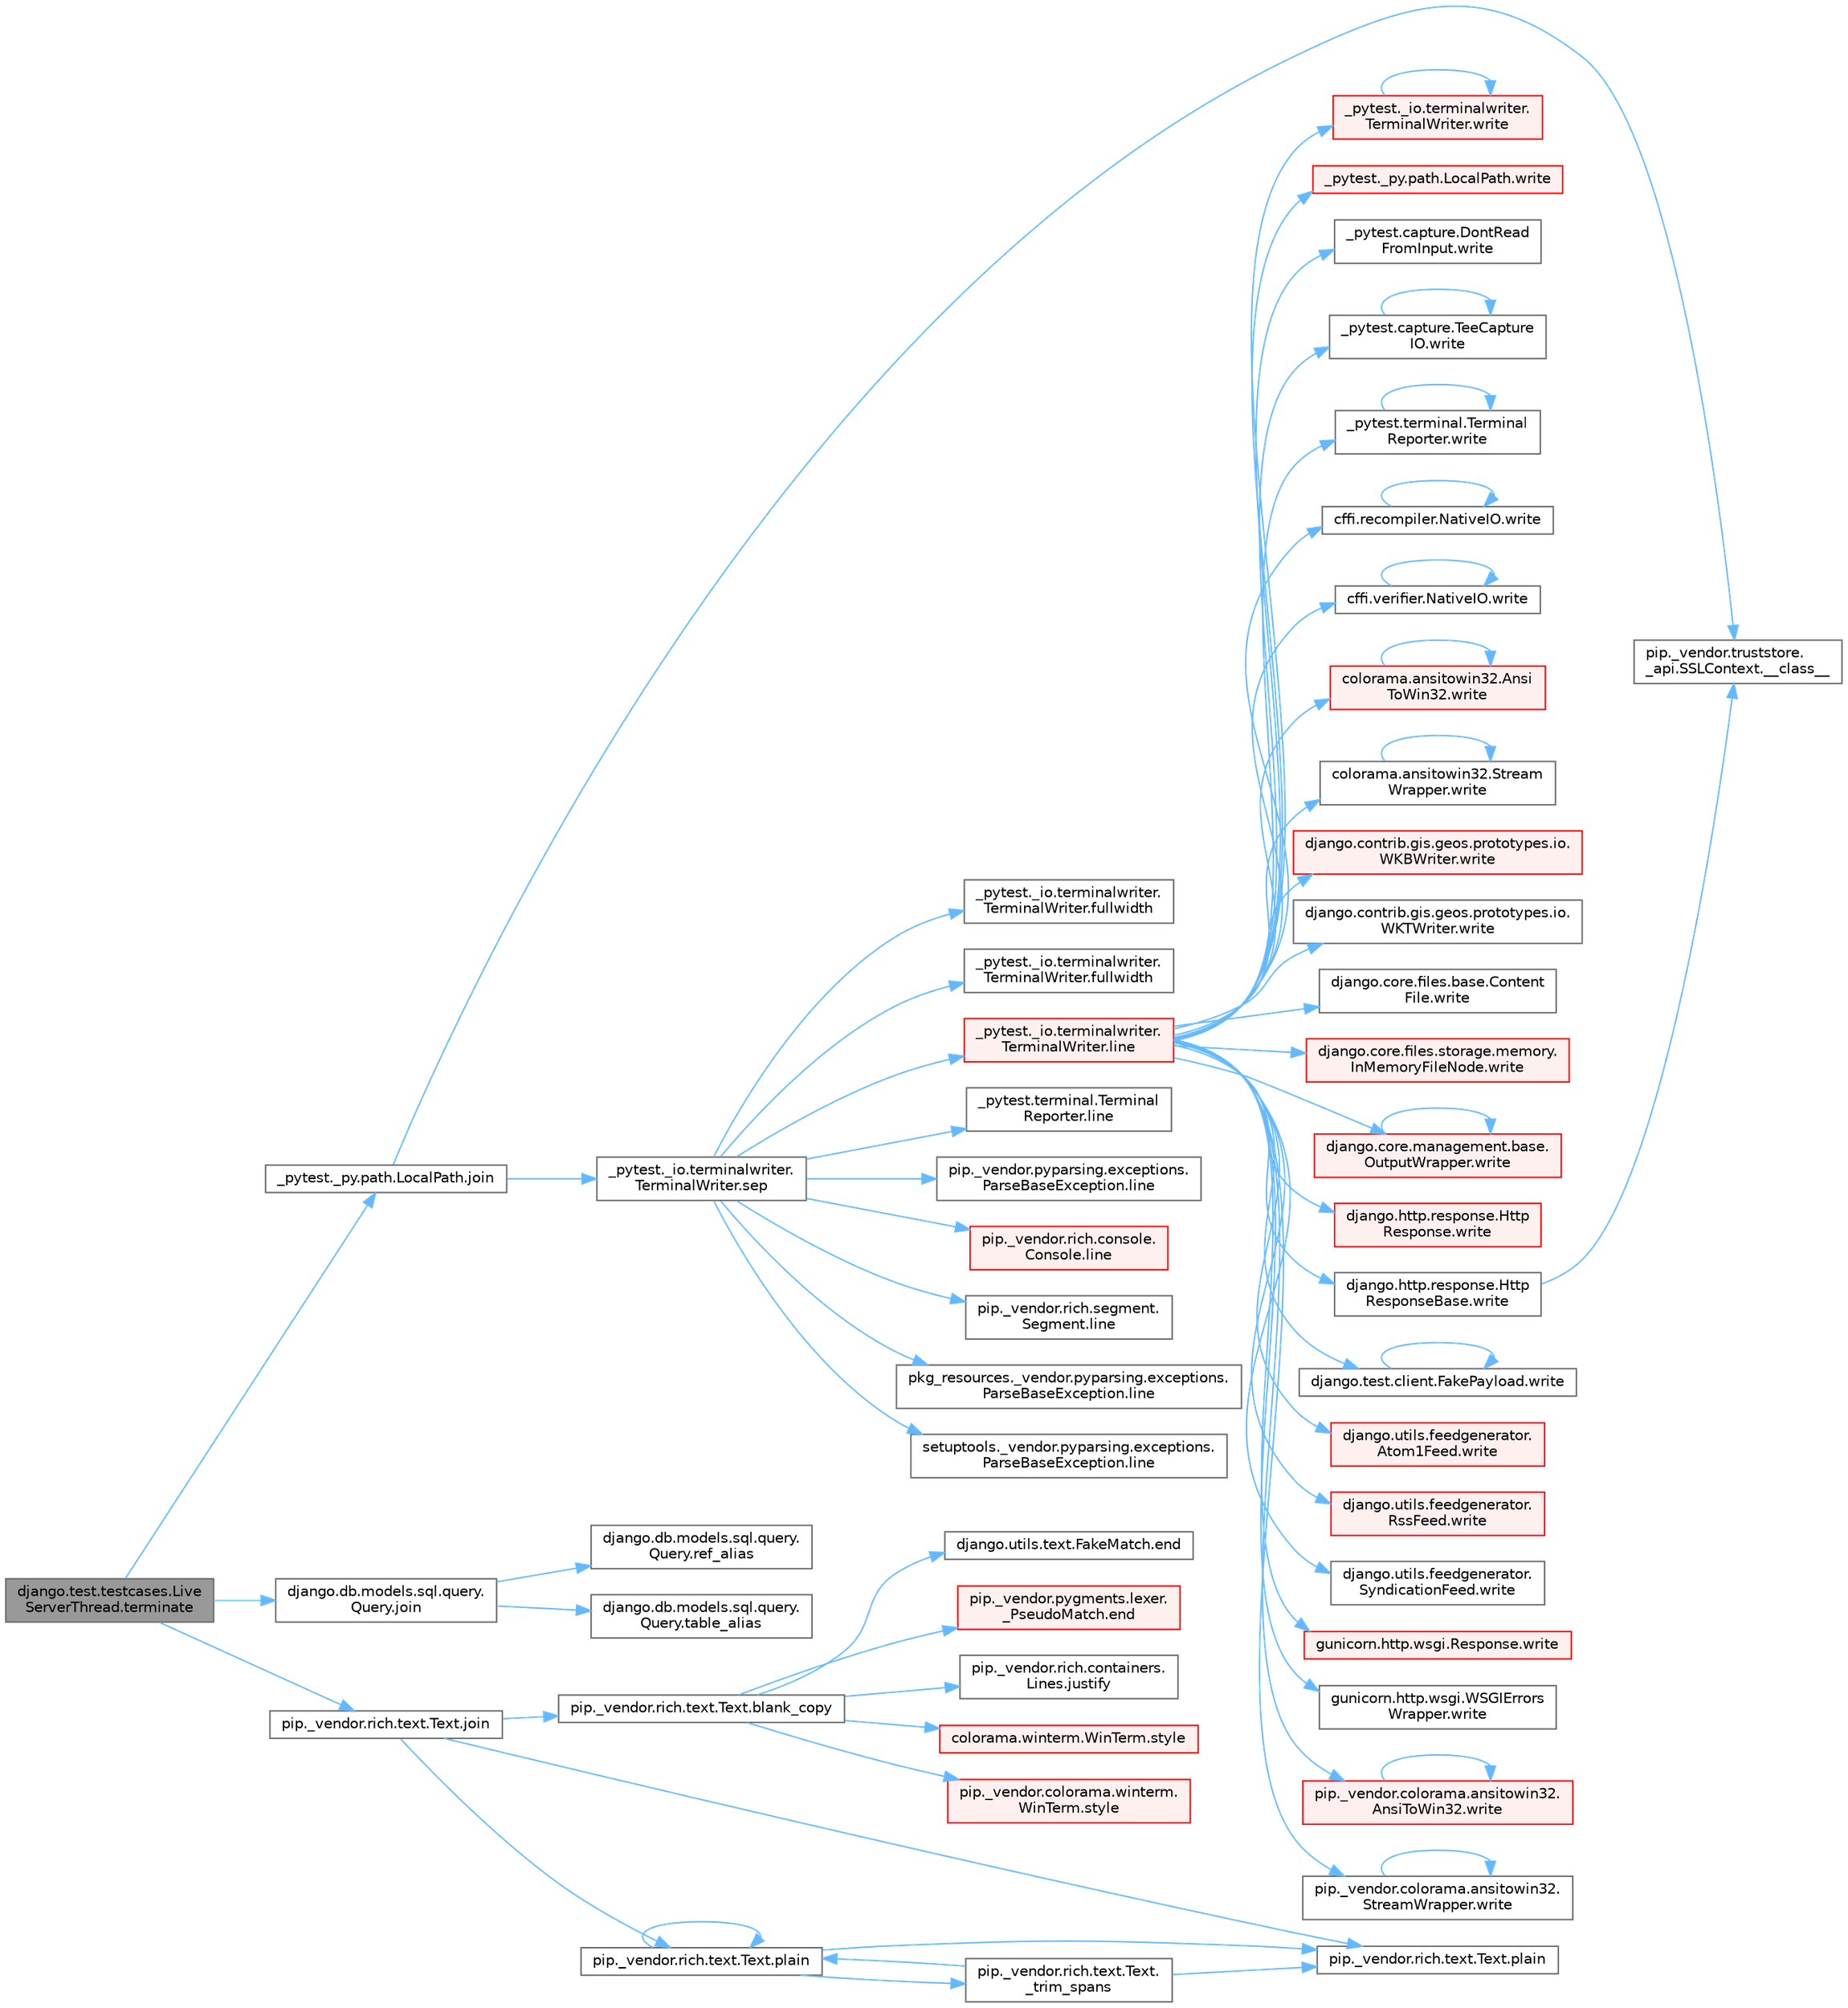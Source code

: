 digraph "django.test.testcases.LiveServerThread.terminate"
{
 // LATEX_PDF_SIZE
  bgcolor="transparent";
  edge [fontname=Helvetica,fontsize=10,labelfontname=Helvetica,labelfontsize=10];
  node [fontname=Helvetica,fontsize=10,shape=box,height=0.2,width=0.4];
  rankdir="LR";
  Node1 [id="Node000001",label="django.test.testcases.Live\lServerThread.terminate",height=0.2,width=0.4,color="gray40", fillcolor="grey60", style="filled", fontcolor="black",tooltip=" "];
  Node1 -> Node2 [id="edge1_Node000001_Node000002",color="steelblue1",style="solid",tooltip=" "];
  Node2 [id="Node000002",label="_pytest._py.path.LocalPath.join",height=0.2,width=0.4,color="grey40", fillcolor="white", style="filled",URL="$class__pytest_1_1__py_1_1path_1_1_local_path.html#a6be3338a27ff92bdb40fa2d895a8e88b",tooltip=" "];
  Node2 -> Node3 [id="edge2_Node000002_Node000003",color="steelblue1",style="solid",tooltip=" "];
  Node3 [id="Node000003",label="pip._vendor.truststore.\l_api.SSLContext.__class__",height=0.2,width=0.4,color="grey40", fillcolor="white", style="filled",URL="$classpip_1_1__vendor_1_1truststore_1_1__api_1_1_s_s_l_context.html#a530861514f31eabaa3f513557d6e66de",tooltip=" "];
  Node2 -> Node4 [id="edge3_Node000002_Node000004",color="steelblue1",style="solid",tooltip=" "];
  Node4 [id="Node000004",label="_pytest._io.terminalwriter.\lTerminalWriter.sep",height=0.2,width=0.4,color="grey40", fillcolor="white", style="filled",URL="$class__pytest_1_1__io_1_1terminalwriter_1_1_terminal_writer.html#a9825789953e583960848896c7c201fb8",tooltip=" "];
  Node4 -> Node5 [id="edge4_Node000004_Node000005",color="steelblue1",style="solid",tooltip=" "];
  Node5 [id="Node000005",label="_pytest._io.terminalwriter.\lTerminalWriter.fullwidth",height=0.2,width=0.4,color="grey40", fillcolor="white", style="filled",URL="$class__pytest_1_1__io_1_1terminalwriter_1_1_terminal_writer.html#ae50311a0eabdbd82576186c911df75e1",tooltip=" "];
  Node4 -> Node6 [id="edge5_Node000004_Node000006",color="steelblue1",style="solid",tooltip=" "];
  Node6 [id="Node000006",label="_pytest._io.terminalwriter.\lTerminalWriter.fullwidth",height=0.2,width=0.4,color="grey40", fillcolor="white", style="filled",URL="$class__pytest_1_1__io_1_1terminalwriter_1_1_terminal_writer.html#af76e8737ba6755dc0b6ac47f6737fac9",tooltip=" "];
  Node4 -> Node7 [id="edge6_Node000004_Node000007",color="steelblue1",style="solid",tooltip=" "];
  Node7 [id="Node000007",label="_pytest._io.terminalwriter.\lTerminalWriter.line",height=0.2,width=0.4,color="red", fillcolor="#FFF0F0", style="filled",URL="$class__pytest_1_1__io_1_1terminalwriter_1_1_terminal_writer.html#a70c206b6c71b946771673c95d93d5d5a",tooltip=" "];
  Node7 -> Node8 [id="edge7_Node000007_Node000008",color="steelblue1",style="solid",tooltip=" "];
  Node8 [id="Node000008",label="_pytest._io.terminalwriter.\lTerminalWriter.write",height=0.2,width=0.4,color="red", fillcolor="#FFF0F0", style="filled",URL="$class__pytest_1_1__io_1_1terminalwriter_1_1_terminal_writer.html#ab011b237aec5bafbe3761ee6eceaa5b1",tooltip=" "];
  Node8 -> Node8 [id="edge8_Node000008_Node000008",color="steelblue1",style="solid",tooltip=" "];
  Node7 -> Node2376 [id="edge9_Node000007_Node002376",color="steelblue1",style="solid",tooltip=" "];
  Node2376 [id="Node002376",label="_pytest._py.path.LocalPath.write",height=0.2,width=0.4,color="red", fillcolor="#FFF0F0", style="filled",URL="$class__pytest_1_1__py_1_1path_1_1_local_path.html#a8f782fcf3e7b991a42259724f3d25de2",tooltip=" "];
  Node7 -> Node2405 [id="edge10_Node000007_Node002405",color="steelblue1",style="solid",tooltip=" "];
  Node2405 [id="Node002405",label="_pytest.capture.DontRead\lFromInput.write",height=0.2,width=0.4,color="grey40", fillcolor="white", style="filled",URL="$class__pytest_1_1capture_1_1_dont_read_from_input.html#a406eef5fc6e2a689e4095b418e34258e",tooltip=" "];
  Node7 -> Node2406 [id="edge11_Node000007_Node002406",color="steelblue1",style="solid",tooltip=" "];
  Node2406 [id="Node002406",label="_pytest.capture.TeeCapture\lIO.write",height=0.2,width=0.4,color="grey40", fillcolor="white", style="filled",URL="$class__pytest_1_1capture_1_1_tee_capture_i_o.html#ad2ae68f89adb705539b1f510ac1d2a06",tooltip=" "];
  Node2406 -> Node2406 [id="edge12_Node002406_Node002406",color="steelblue1",style="solid",tooltip=" "];
  Node7 -> Node2407 [id="edge13_Node000007_Node002407",color="steelblue1",style="solid",tooltip=" "];
  Node2407 [id="Node002407",label="_pytest.terminal.Terminal\lReporter.write",height=0.2,width=0.4,color="grey40", fillcolor="white", style="filled",URL="$class__pytest_1_1terminal_1_1_terminal_reporter.html#a6a83fce851fa9dfdc476bc6fb0d4595b",tooltip=" "];
  Node2407 -> Node2407 [id="edge14_Node002407_Node002407",color="steelblue1",style="solid",tooltip=" "];
  Node7 -> Node2408 [id="edge15_Node000007_Node002408",color="steelblue1",style="solid",tooltip=" "];
  Node2408 [id="Node002408",label="cffi.recompiler.NativeIO.write",height=0.2,width=0.4,color="grey40", fillcolor="white", style="filled",URL="$classcffi_1_1recompiler_1_1_native_i_o.html#a179e7b41f653f51024a2cc98ad72cbbe",tooltip=" "];
  Node2408 -> Node2408 [id="edge16_Node002408_Node002408",color="steelblue1",style="solid",tooltip=" "];
  Node7 -> Node2409 [id="edge17_Node000007_Node002409",color="steelblue1",style="solid",tooltip=" "];
  Node2409 [id="Node002409",label="cffi.verifier.NativeIO.write",height=0.2,width=0.4,color="grey40", fillcolor="white", style="filled",URL="$classcffi_1_1verifier_1_1_native_i_o.html#a9f02f1e437c53293db7389ce253ee238",tooltip=" "];
  Node2409 -> Node2409 [id="edge18_Node002409_Node002409",color="steelblue1",style="solid",tooltip=" "];
  Node7 -> Node2410 [id="edge19_Node000007_Node002410",color="steelblue1",style="solid",tooltip=" "];
  Node2410 [id="Node002410",label="colorama.ansitowin32.Ansi\lToWin32.write",height=0.2,width=0.4,color="red", fillcolor="#FFF0F0", style="filled",URL="$classcolorama_1_1ansitowin32_1_1_ansi_to_win32.html#abadac90e6f0a5a03cecdc6f254eca7d8",tooltip=" "];
  Node2410 -> Node2410 [id="edge20_Node002410_Node002410",color="steelblue1",style="solid",tooltip=" "];
  Node7 -> Node2432 [id="edge21_Node000007_Node002432",color="steelblue1",style="solid",tooltip=" "];
  Node2432 [id="Node002432",label="colorama.ansitowin32.Stream\lWrapper.write",height=0.2,width=0.4,color="grey40", fillcolor="white", style="filled",URL="$classcolorama_1_1ansitowin32_1_1_stream_wrapper.html#a551910ddf0a34dde1db2a38e00b789d4",tooltip=" "];
  Node2432 -> Node2432 [id="edge22_Node002432_Node002432",color="steelblue1",style="solid",tooltip=" "];
  Node7 -> Node2433 [id="edge23_Node000007_Node002433",color="steelblue1",style="solid",tooltip=" "];
  Node2433 [id="Node002433",label="django.contrib.gis.geos.prototypes.io.\lWKBWriter.write",height=0.2,width=0.4,color="red", fillcolor="#FFF0F0", style="filled",URL="$classdjango_1_1contrib_1_1gis_1_1geos_1_1prototypes_1_1io_1_1_w_k_b_writer.html#a2cdc902d36a57ba6070e70570ca85c55",tooltip=" "];
  Node7 -> Node2435 [id="edge24_Node000007_Node002435",color="steelblue1",style="solid",tooltip=" "];
  Node2435 [id="Node002435",label="django.contrib.gis.geos.prototypes.io.\lWKTWriter.write",height=0.2,width=0.4,color="grey40", fillcolor="white", style="filled",URL="$classdjango_1_1contrib_1_1gis_1_1geos_1_1prototypes_1_1io_1_1_w_k_t_writer.html#a8c54e53507e3f6193ce7a36c8f977370",tooltip=" "];
  Node7 -> Node2436 [id="edge25_Node000007_Node002436",color="steelblue1",style="solid",tooltip=" "];
  Node2436 [id="Node002436",label="django.core.files.base.Content\lFile.write",height=0.2,width=0.4,color="grey40", fillcolor="white", style="filled",URL="$classdjango_1_1core_1_1files_1_1base_1_1_content_file.html#a5777a08a5be02c055680c8bcbb235c61",tooltip=" "];
  Node7 -> Node2437 [id="edge26_Node000007_Node002437",color="steelblue1",style="solid",tooltip=" "];
  Node2437 [id="Node002437",label="django.core.files.storage.memory.\lInMemoryFileNode.write",height=0.2,width=0.4,color="red", fillcolor="#FFF0F0", style="filled",URL="$classdjango_1_1core_1_1files_1_1storage_1_1memory_1_1_in_memory_file_node.html#a0e630c96ce4523b3fbd453fa5789bc9e",tooltip=" "];
  Node7 -> Node2439 [id="edge27_Node000007_Node002439",color="steelblue1",style="solid",tooltip=" "];
  Node2439 [id="Node002439",label="django.core.management.base.\lOutputWrapper.write",height=0.2,width=0.4,color="red", fillcolor="#FFF0F0", style="filled",URL="$classdjango_1_1core_1_1management_1_1base_1_1_output_wrapper.html#a3577d4a5a7af3c1c66cfdfa3a5bd8a15",tooltip=" "];
  Node2439 -> Node2439 [id="edge28_Node002439_Node002439",color="steelblue1",style="solid",tooltip=" "];
  Node7 -> Node2607 [id="edge29_Node000007_Node002607",color="steelblue1",style="solid",tooltip=" "];
  Node2607 [id="Node002607",label="django.http.response.Http\lResponse.write",height=0.2,width=0.4,color="red", fillcolor="#FFF0F0", style="filled",URL="$classdjango_1_1http_1_1response_1_1_http_response.html#ac159fb36270c736cfc19334cd8350091",tooltip=" "];
  Node7 -> Node2608 [id="edge30_Node000007_Node002608",color="steelblue1",style="solid",tooltip=" "];
  Node2608 [id="Node002608",label="django.http.response.Http\lResponseBase.write",height=0.2,width=0.4,color="grey40", fillcolor="white", style="filled",URL="$classdjango_1_1http_1_1response_1_1_http_response_base.html#a4be34840707dfbb85170d7339d758dc1",tooltip=" "];
  Node2608 -> Node3 [id="edge31_Node002608_Node000003",color="steelblue1",style="solid",tooltip=" "];
  Node7 -> Node2609 [id="edge32_Node000007_Node002609",color="steelblue1",style="solid",tooltip=" "];
  Node2609 [id="Node002609",label="django.test.client.FakePayload.write",height=0.2,width=0.4,color="grey40", fillcolor="white", style="filled",URL="$classdjango_1_1test_1_1client_1_1_fake_payload.html#a6a1dca1b58f77e75800bc2d738d3fd7e",tooltip=" "];
  Node2609 -> Node2609 [id="edge33_Node002609_Node002609",color="steelblue1",style="solid",tooltip=" "];
  Node7 -> Node2610 [id="edge34_Node000007_Node002610",color="steelblue1",style="solid",tooltip=" "];
  Node2610 [id="Node002610",label="django.utils.feedgenerator.\lAtom1Feed.write",height=0.2,width=0.4,color="red", fillcolor="#FFF0F0", style="filled",URL="$classdjango_1_1utils_1_1feedgenerator_1_1_atom1_feed.html#afbf5b931a75be201e339b64a8aa46119",tooltip=" "];
  Node7 -> Node2684 [id="edge35_Node000007_Node002684",color="steelblue1",style="solid",tooltip=" "];
  Node2684 [id="Node002684",label="django.utils.feedgenerator.\lRssFeed.write",height=0.2,width=0.4,color="red", fillcolor="#FFF0F0", style="filled",URL="$classdjango_1_1utils_1_1feedgenerator_1_1_rss_feed.html#a63ea2926c2c773e874f51ced997a2618",tooltip=" "];
  Node7 -> Node2689 [id="edge36_Node000007_Node002689",color="steelblue1",style="solid",tooltip=" "];
  Node2689 [id="Node002689",label="django.utils.feedgenerator.\lSyndicationFeed.write",height=0.2,width=0.4,color="grey40", fillcolor="white", style="filled",URL="$classdjango_1_1utils_1_1feedgenerator_1_1_syndication_feed.html#a8b6aa844d6a12751a6d67fe6a2e58ebb",tooltip=" "];
  Node7 -> Node2690 [id="edge37_Node000007_Node002690",color="steelblue1",style="solid",tooltip=" "];
  Node2690 [id="Node002690",label="gunicorn.http.wsgi.Response.write",height=0.2,width=0.4,color="red", fillcolor="#FFF0F0", style="filled",URL="$classgunicorn_1_1http_1_1wsgi_1_1_response.html#a125ec803f25529604c0cbf2177de8951",tooltip=" "];
  Node7 -> Node2691 [id="edge38_Node000007_Node002691",color="steelblue1",style="solid",tooltip=" "];
  Node2691 [id="Node002691",label="gunicorn.http.wsgi.WSGIErrors\lWrapper.write",height=0.2,width=0.4,color="grey40", fillcolor="white", style="filled",URL="$classgunicorn_1_1http_1_1wsgi_1_1_w_s_g_i_errors_wrapper.html#a7dabeb0732ba57e770de5e6c297cbfba",tooltip=" "];
  Node7 -> Node2419 [id="edge39_Node000007_Node002419",color="steelblue1",style="solid",tooltip=" "];
  Node2419 [id="Node002419",label="pip._vendor.colorama.ansitowin32.\lAnsiToWin32.write",height=0.2,width=0.4,color="red", fillcolor="#FFF0F0", style="filled",URL="$classpip_1_1__vendor_1_1colorama_1_1ansitowin32_1_1_ansi_to_win32.html#aaeb0baf104470a2dfb282dce019b45e4",tooltip=" "];
  Node2419 -> Node2419 [id="edge40_Node002419_Node002419",color="steelblue1",style="solid",tooltip=" "];
  Node7 -> Node2692 [id="edge41_Node000007_Node002692",color="steelblue1",style="solid",tooltip=" "];
  Node2692 [id="Node002692",label="pip._vendor.colorama.ansitowin32.\lStreamWrapper.write",height=0.2,width=0.4,color="grey40", fillcolor="white", style="filled",URL="$classpip_1_1__vendor_1_1colorama_1_1ansitowin32_1_1_stream_wrapper.html#aa47f76b442f79d6ff416b7b941fc274e",tooltip=" "];
  Node2692 -> Node2692 [id="edge42_Node002692_Node002692",color="steelblue1",style="solid",tooltip=" "];
  Node4 -> Node314 [id="edge43_Node000004_Node000314",color="steelblue1",style="solid",tooltip=" "];
  Node314 [id="Node000314",label="_pytest.terminal.Terminal\lReporter.line",height=0.2,width=0.4,color="grey40", fillcolor="white", style="filled",URL="$class__pytest_1_1terminal_1_1_terminal_reporter.html#a93c0c8ead6fc609ded513a82b16b30d6",tooltip=" "];
  Node4 -> Node315 [id="edge44_Node000004_Node000315",color="steelblue1",style="solid",tooltip=" "];
  Node315 [id="Node000315",label="pip._vendor.pyparsing.exceptions.\lParseBaseException.line",height=0.2,width=0.4,color="grey40", fillcolor="white", style="filled",URL="$classpip_1_1__vendor_1_1pyparsing_1_1exceptions_1_1_parse_base_exception.html#aa2329017443b8e4ac6f0415a61e18938",tooltip=" "];
  Node4 -> Node316 [id="edge45_Node000004_Node000316",color="steelblue1",style="solid",tooltip=" "];
  Node316 [id="Node000316",label="pip._vendor.rich.console.\lConsole.line",height=0.2,width=0.4,color="red", fillcolor="#FFF0F0", style="filled",URL="$classpip_1_1__vendor_1_1rich_1_1console_1_1_console.html#a41d951735692dcacd03f429df410629c",tooltip=" "];
  Node4 -> Node4434 [id="edge46_Node000004_Node004434",color="steelblue1",style="solid",tooltip=" "];
  Node4434 [id="Node004434",label="pip._vendor.rich.segment.\lSegment.line",height=0.2,width=0.4,color="grey40", fillcolor="white", style="filled",URL="$classpip_1_1__vendor_1_1rich_1_1segment_1_1_segment.html#a1d04079b7b56d7149c9f695a7005053c",tooltip=" "];
  Node4 -> Node4435 [id="edge47_Node000004_Node004435",color="steelblue1",style="solid",tooltip=" "];
  Node4435 [id="Node004435",label="pkg_resources._vendor.pyparsing.exceptions.\lParseBaseException.line",height=0.2,width=0.4,color="grey40", fillcolor="white", style="filled",URL="$classpkg__resources_1_1__vendor_1_1pyparsing_1_1exceptions_1_1_parse_base_exception.html#a0008de93649d601aee59f9355b7db231",tooltip=" "];
  Node4 -> Node4436 [id="edge48_Node000004_Node004436",color="steelblue1",style="solid",tooltip=" "];
  Node4436 [id="Node004436",label="setuptools._vendor.pyparsing.exceptions.\lParseBaseException.line",height=0.2,width=0.4,color="grey40", fillcolor="white", style="filled",URL="$classsetuptools_1_1__vendor_1_1pyparsing_1_1exceptions_1_1_parse_base_exception.html#ac4e957463d1b83df668df7d619160a90",tooltip=" "];
  Node1 -> Node1721 [id="edge49_Node000001_Node001721",color="steelblue1",style="solid",tooltip=" "];
  Node1721 [id="Node001721",label="django.db.models.sql.query.\lQuery.join",height=0.2,width=0.4,color="grey40", fillcolor="white", style="filled",URL="$classdjango_1_1db_1_1models_1_1sql_1_1query_1_1_query.html#ad1e4ff04f904de18473d47f5473572fd",tooltip=" "];
  Node1721 -> Node1722 [id="edge50_Node001721_Node001722",color="steelblue1",style="solid",tooltip=" "];
  Node1722 [id="Node001722",label="django.db.models.sql.query.\lQuery.ref_alias",height=0.2,width=0.4,color="grey40", fillcolor="white", style="filled",URL="$classdjango_1_1db_1_1models_1_1sql_1_1query_1_1_query.html#a6a122efab39c4bca47c0f05bd27a66ed",tooltip=" "];
  Node1721 -> Node1723 [id="edge51_Node001721_Node001723",color="steelblue1",style="solid",tooltip=" "];
  Node1723 [id="Node001723",label="django.db.models.sql.query.\lQuery.table_alias",height=0.2,width=0.4,color="grey40", fillcolor="white", style="filled",URL="$classdjango_1_1db_1_1models_1_1sql_1_1query_1_1_query.html#a3b5b6ac99dbe8f5ac604f7802e4f6a21",tooltip=" "];
  Node1 -> Node1724 [id="edge52_Node000001_Node001724",color="steelblue1",style="solid",tooltip=" "];
  Node1724 [id="Node001724",label="pip._vendor.rich.text.Text.join",height=0.2,width=0.4,color="grey40", fillcolor="white", style="filled",URL="$classpip_1_1__vendor_1_1rich_1_1text_1_1_text.html#a13db0a07a8a0fc184cf4f86e6f8981c7",tooltip=" "];
  Node1724 -> Node1725 [id="edge53_Node001724_Node001725",color="steelblue1",style="solid",tooltip=" "];
  Node1725 [id="Node001725",label="pip._vendor.rich.text.Text.blank_copy",height=0.2,width=0.4,color="grey40", fillcolor="white", style="filled",URL="$classpip_1_1__vendor_1_1rich_1_1text_1_1_text.html#acba05c0772c231850c04049123a1fd8a",tooltip=" "];
  Node1725 -> Node1311 [id="edge54_Node001725_Node001311",color="steelblue1",style="solid",tooltip=" "];
  Node1311 [id="Node001311",label="django.utils.text.FakeMatch.end",height=0.2,width=0.4,color="grey40", fillcolor="white", style="filled",URL="$classdjango_1_1utils_1_1text_1_1_fake_match.html#aeb1a0bbdd0b2649b96adb2560786a0f2",tooltip=" "];
  Node1725 -> Node1312 [id="edge55_Node001725_Node001312",color="steelblue1",style="solid",tooltip=" "];
  Node1312 [id="Node001312",label="pip._vendor.pygments.lexer.\l_PseudoMatch.end",height=0.2,width=0.4,color="red", fillcolor="#FFF0F0", style="filled",URL="$classpip_1_1__vendor_1_1pygments_1_1lexer_1_1___pseudo_match.html#ab690fc51ad8c674078fc4e53b5124f9e",tooltip=" "];
  Node1725 -> Node1726 [id="edge56_Node001725_Node001726",color="steelblue1",style="solid",tooltip=" "];
  Node1726 [id="Node001726",label="pip._vendor.rich.containers.\lLines.justify",height=0.2,width=0.4,color="grey40", fillcolor="white", style="filled",URL="$classpip_1_1__vendor_1_1rich_1_1containers_1_1_lines.html#a5f80a0db157422f46a10ee00254190f2",tooltip=" "];
  Node1725 -> Node323 [id="edge57_Node001725_Node000323",color="steelblue1",style="solid",tooltip=" "];
  Node323 [id="Node000323",label="colorama.winterm.WinTerm.style",height=0.2,width=0.4,color="red", fillcolor="#FFF0F0", style="filled",URL="$classcolorama_1_1winterm_1_1_win_term.html#a506343ed97737721f4046d5e741a8b2c",tooltip=" "];
  Node1725 -> Node328 [id="edge58_Node001725_Node000328",color="steelblue1",style="solid",tooltip=" "];
  Node328 [id="Node000328",label="pip._vendor.colorama.winterm.\lWinTerm.style",height=0.2,width=0.4,color="red", fillcolor="#FFF0F0", style="filled",URL="$classpip_1_1__vendor_1_1colorama_1_1winterm_1_1_win_term.html#a942dc25f8c2ec982d2ff799ec02ec593",tooltip=" "];
  Node1724 -> Node395 [id="edge59_Node001724_Node000395",color="steelblue1",style="solid",tooltip=" "];
  Node395 [id="Node000395",label="pip._vendor.rich.text.Text.plain",height=0.2,width=0.4,color="grey40", fillcolor="white", style="filled",URL="$classpip_1_1__vendor_1_1rich_1_1text_1_1_text.html#ad410f80c68f0b9e33ebf60eac0be54b9",tooltip=" "];
  Node1724 -> Node396 [id="edge60_Node001724_Node000396",color="steelblue1",style="solid",tooltip=" "];
  Node396 [id="Node000396",label="pip._vendor.rich.text.Text.plain",height=0.2,width=0.4,color="grey40", fillcolor="white", style="filled",URL="$classpip_1_1__vendor_1_1rich_1_1text_1_1_text.html#aa2d6327e4b4b125185de0e1e98d89d07",tooltip=" "];
  Node396 -> Node397 [id="edge61_Node000396_Node000397",color="steelblue1",style="solid",tooltip=" "];
  Node397 [id="Node000397",label="pip._vendor.rich.text.Text.\l_trim_spans",height=0.2,width=0.4,color="grey40", fillcolor="white", style="filled",URL="$classpip_1_1__vendor_1_1rich_1_1text_1_1_text.html#a0983b54ffd18876f8bdb39d203d3c6ee",tooltip=" "];
  Node397 -> Node395 [id="edge62_Node000397_Node000395",color="steelblue1",style="solid",tooltip=" "];
  Node397 -> Node396 [id="edge63_Node000397_Node000396",color="steelblue1",style="solid",tooltip=" "];
  Node396 -> Node395 [id="edge64_Node000396_Node000395",color="steelblue1",style="solid",tooltip=" "];
  Node396 -> Node396 [id="edge65_Node000396_Node000396",color="steelblue1",style="solid",tooltip=" "];
}
